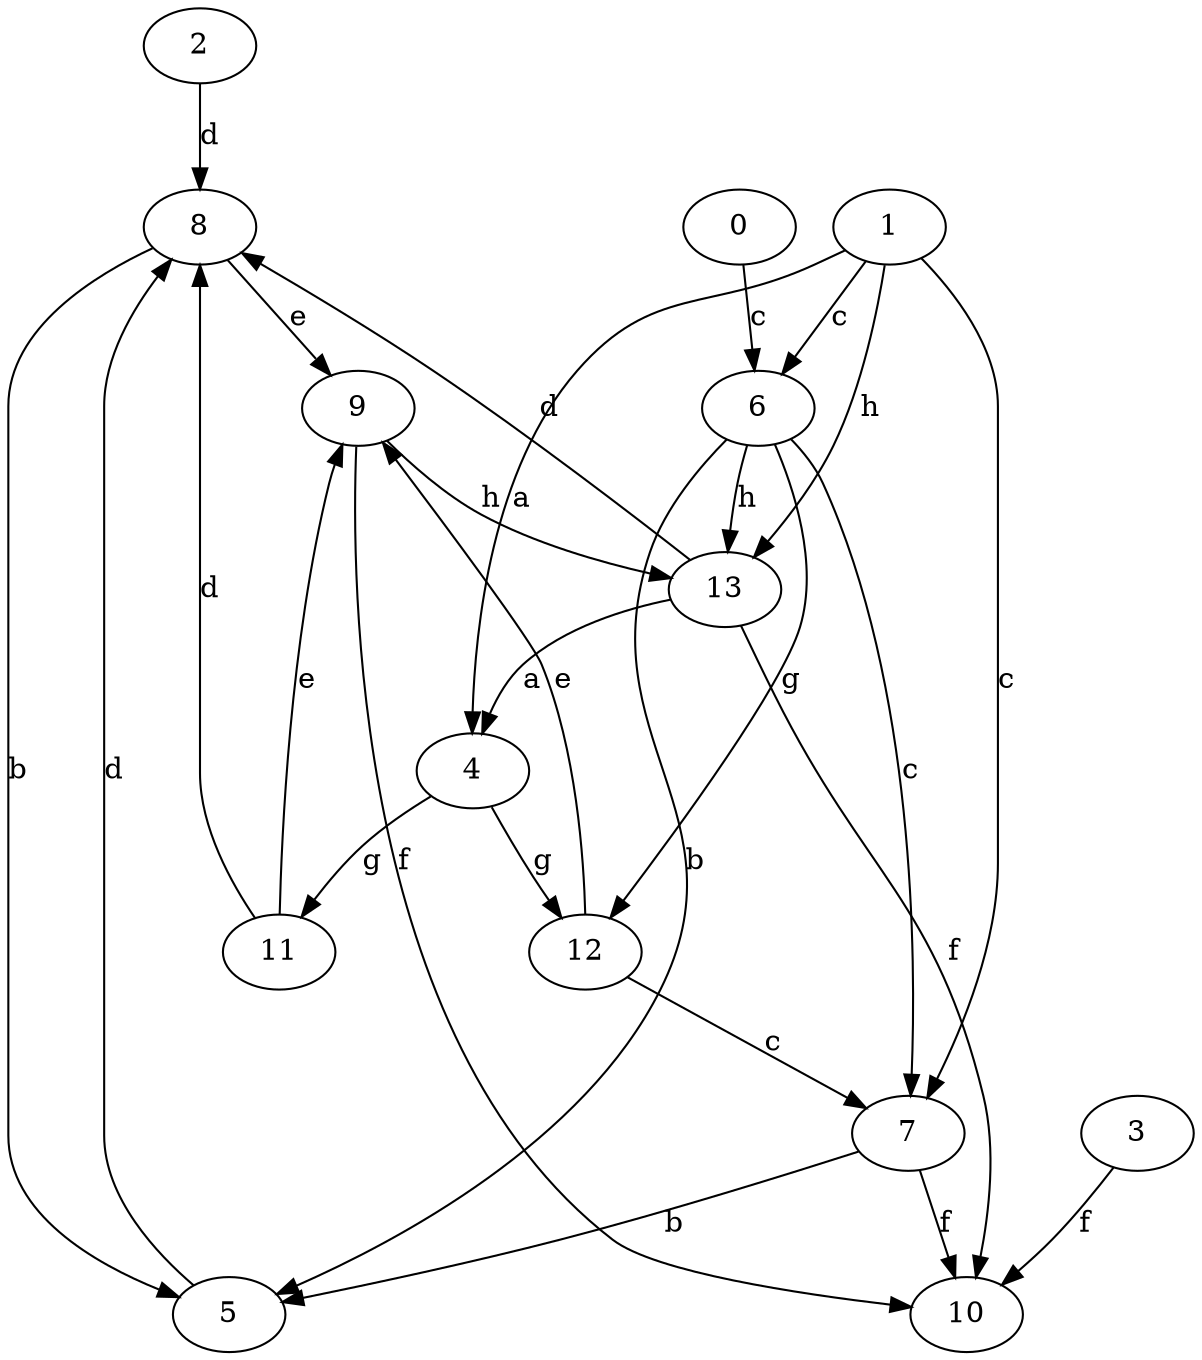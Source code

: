strict digraph  {
2;
3;
4;
0;
5;
6;
7;
8;
1;
9;
10;
11;
12;
13;
2 -> 8  [label=d];
3 -> 10  [label=f];
4 -> 11  [label=g];
4 -> 12  [label=g];
0 -> 6  [label=c];
5 -> 8  [label=d];
6 -> 5  [label=b];
6 -> 7  [label=c];
6 -> 12  [label=g];
6 -> 13  [label=h];
7 -> 5  [label=b];
7 -> 10  [label=f];
8 -> 5  [label=b];
8 -> 9  [label=e];
1 -> 4  [label=a];
1 -> 6  [label=c];
1 -> 7  [label=c];
1 -> 13  [label=h];
9 -> 10  [label=f];
9 -> 13  [label=h];
11 -> 8  [label=d];
11 -> 9  [label=e];
12 -> 7  [label=c];
12 -> 9  [label=e];
13 -> 4  [label=a];
13 -> 8  [label=d];
13 -> 10  [label=f];
}
